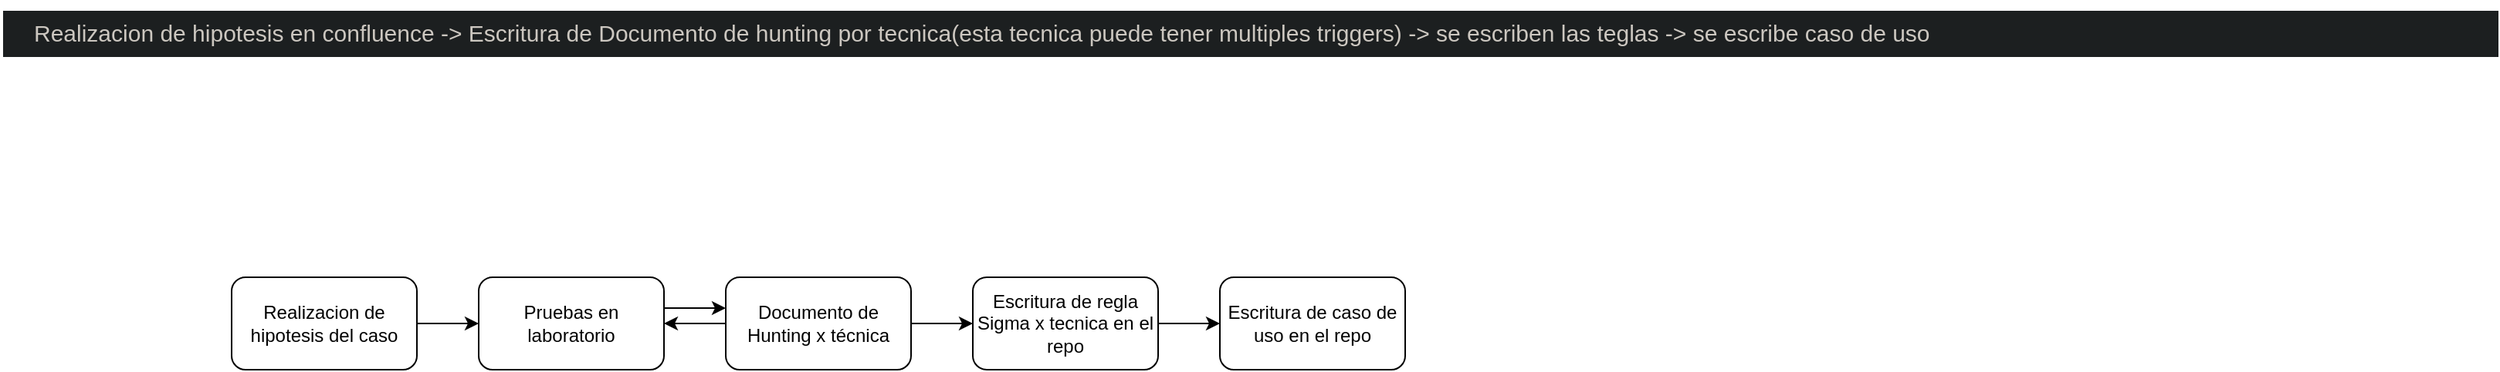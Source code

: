 <mxfile version="14.9.7" type="github">
  <diagram id="oW1d0PTjMQTa3aBeWp0J" name="Page-1">
    <mxGraphModel dx="2249" dy="762" grid="1" gridSize="10" guides="1" tooltips="1" connect="1" arrows="1" fold="1" page="1" pageScale="1" pageWidth="827" pageHeight="1169" math="0" shadow="0">
      <root>
        <mxCell id="0" />
        <mxCell id="1" parent="0" />
        <mxCell id="otIluIOdpRxnjF3g8glf-1" value="&lt;div class=&quot;c-message_kit__gutter&quot; style=&quot;box-sizing: inherit; display: flex; padding: 8px 20px; color: rgb(204, 199, 192); font-size: 15px; font-style: normal; font-weight: 400; letter-spacing: normal; text-indent: 0px; text-transform: none; word-spacing: 0px; background-color: rgb(28, 31, 32);&quot;&gt;&lt;div class=&quot;c-message_kit__gutter__right&quot; style=&quot;box-sizing: inherit ; min-width: 0px ; padding: 8px 8px 8px 16px ; margin: -12px -8px -16px -16px&quot;&gt;&lt;div class=&quot;c-message_kit__blocks c-message_kit__blocks--rich_text&quot; style=&quot;box-sizing: inherit ; max-width: none ; margin-bottom: 4px&quot;&gt;&lt;div class=&quot;c-message__message_blocks c-message__message_blocks--rich_text&quot; style=&quot;box-sizing: inherit ; max-width: none ; overflow-wrap: break-word&quot;&gt;&lt;div class=&quot;p-block_kit_renderer&quot; style=&quot;box-sizing: inherit ; width: 1576px&quot;&gt;&lt;div class=&quot;p-block_kit_renderer__block_wrapper p-block_kit_renderer__block_wrapper--first&quot; style=&quot;box-sizing: inherit ; display: flex&quot;&gt;&lt;div class=&quot;p-rich_text_block&quot; dir=&quot;auto&quot; style=&quot;box-sizing: inherit ; width: 1576px ; text-align: left ; font-size: 15px ; line-height: 1.467&quot;&gt;&lt;div class=&quot;p-rich_text_section&quot; style=&quot;box-sizing: inherit&quot;&gt;Realizacion de hipotesis en confluence -&amp;gt; Escritura de Documento de hunting por tecnica(esta tecnica puede tener multiples triggers) -&amp;gt; se escriben las teglas -&amp;gt; se escribe caso de uso&lt;/div&gt;&lt;/div&gt;&lt;/div&gt;&lt;/div&gt;&lt;/div&gt;&lt;/div&gt;&lt;/div&gt;&lt;/div&gt;&lt;div class=&quot;c-message_actions__container c-message__actions&quot; style=&quot;box-sizing: inherit; position: absolute; top: -16px; right: 17px; display: inline-flex; z-index: 1; color: rgb(204, 199, 192); font-size: 15px; font-style: normal; font-weight: 400; letter-spacing: normal; text-indent: 0px; text-transform: none; word-spacing: 0px; background-color: rgb(28, 31, 32);&quot;&gt;&lt;div class=&quot;c-message_actions__group&quot; style=&quot;box-sizing: inherit ; background: rgb(22 , 24 , 25) ; line-height: 1 ; margin-left: 8px ; box-shadow: 0 0 0 1px , 0 1px 3px 0 rgba(0 , 0 , 0 , 0.08) ; display: flex ; padding: 2px ; border-radius: 0.375em&quot;&gt;&lt;br class=&quot;Apple-interchange-newline&quot;&gt;&#xa;&#xa;&lt;/div&gt;&lt;/div&gt;" style="text;whiteSpace=wrap;html=1;" vertex="1" parent="1">
          <mxGeometry x="-150" y="40" width="550" height="50" as="geometry" />
        </mxCell>
        <mxCell id="otIluIOdpRxnjF3g8glf-4" value="" style="edgeStyle=orthogonalEdgeStyle;rounded=0;orthogonalLoop=1;jettySize=auto;html=1;" edge="1" parent="1" source="otIluIOdpRxnjF3g8glf-2" target="otIluIOdpRxnjF3g8glf-3">
          <mxGeometry relative="1" as="geometry">
            <Array as="points">
              <mxPoint x="120" y="250" />
              <mxPoint x="120" y="250" />
            </Array>
          </mxGeometry>
        </mxCell>
        <mxCell id="otIluIOdpRxnjF3g8glf-2" value="Realizacion de hipotesis del caso" style="rounded=1;whiteSpace=wrap;html=1;" vertex="1" parent="1">
          <mxGeometry y="220" width="120" height="60" as="geometry" />
        </mxCell>
        <mxCell id="otIluIOdpRxnjF3g8glf-6" value="" style="edgeStyle=orthogonalEdgeStyle;rounded=0;orthogonalLoop=1;jettySize=auto;html=1;" edge="1" parent="1" source="otIluIOdpRxnjF3g8glf-3" target="otIluIOdpRxnjF3g8glf-5">
          <mxGeometry relative="1" as="geometry">
            <Array as="points">
              <mxPoint x="290" y="240" />
              <mxPoint x="290" y="240" />
            </Array>
          </mxGeometry>
        </mxCell>
        <mxCell id="otIluIOdpRxnjF3g8glf-3" value="Pruebas en laboratorio" style="whiteSpace=wrap;html=1;rounded=1;" vertex="1" parent="1">
          <mxGeometry x="160" y="220" width="120" height="60" as="geometry" />
        </mxCell>
        <mxCell id="otIluIOdpRxnjF3g8glf-8" value="" style="edgeStyle=orthogonalEdgeStyle;rounded=0;orthogonalLoop=1;jettySize=auto;html=1;" edge="1" parent="1" source="otIluIOdpRxnjF3g8glf-5" target="otIluIOdpRxnjF3g8glf-7">
          <mxGeometry relative="1" as="geometry" />
        </mxCell>
        <mxCell id="otIluIOdpRxnjF3g8glf-11" value="" style="edgeStyle=orthogonalEdgeStyle;rounded=0;orthogonalLoop=1;jettySize=auto;html=1;" edge="1" parent="1" source="otIluIOdpRxnjF3g8glf-5" target="otIluIOdpRxnjF3g8glf-3">
          <mxGeometry relative="1" as="geometry" />
        </mxCell>
        <mxCell id="otIluIOdpRxnjF3g8glf-5" value="Documento de Hunting x técnica" style="whiteSpace=wrap;html=1;rounded=1;" vertex="1" parent="1">
          <mxGeometry x="320" y="220" width="120" height="60" as="geometry" />
        </mxCell>
        <mxCell id="otIluIOdpRxnjF3g8glf-10" value="" style="edgeStyle=orthogonalEdgeStyle;rounded=0;orthogonalLoop=1;jettySize=auto;html=1;" edge="1" parent="1" source="otIluIOdpRxnjF3g8glf-7" target="otIluIOdpRxnjF3g8glf-9">
          <mxGeometry relative="1" as="geometry" />
        </mxCell>
        <mxCell id="otIluIOdpRxnjF3g8glf-7" value="Escritura de regla Sigma x tecnica en el repo" style="whiteSpace=wrap;html=1;rounded=1;" vertex="1" parent="1">
          <mxGeometry x="480" y="220" width="120" height="60" as="geometry" />
        </mxCell>
        <mxCell id="otIluIOdpRxnjF3g8glf-9" value="Escritura de caso de uso en el repo" style="whiteSpace=wrap;html=1;rounded=1;" vertex="1" parent="1">
          <mxGeometry x="640" y="220" width="120" height="60" as="geometry" />
        </mxCell>
      </root>
    </mxGraphModel>
  </diagram>
</mxfile>
